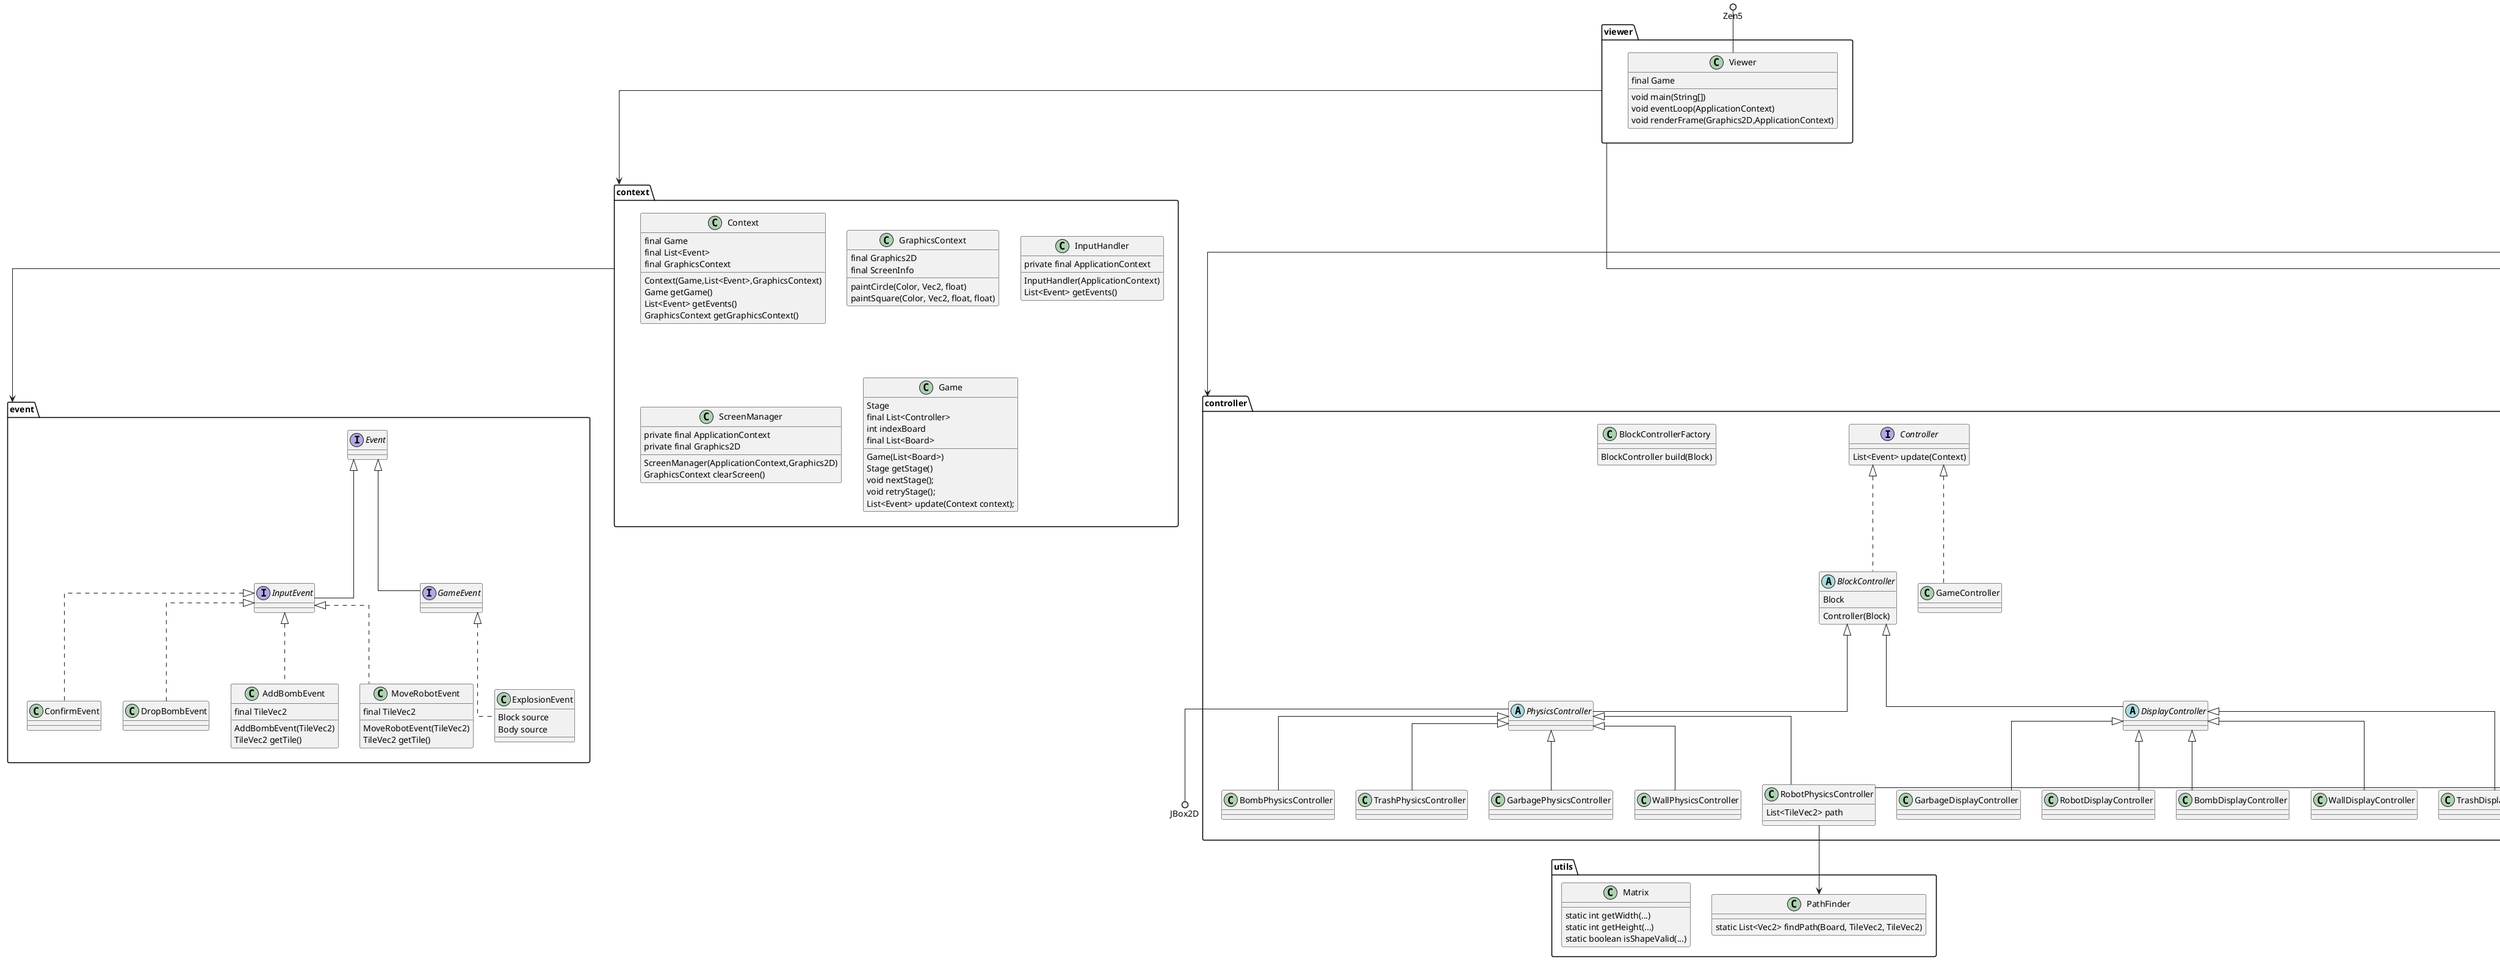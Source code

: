@startuml

skinparam linetype ortho

package utils {
  class PathFinder {
    static List<Vec2> findPath(Board, TileVec2, TileVec2)
  }

  class Matrix {
    static int getWidth(...)
    static int getHeight(...)
    static boolean isShapeValid(...)
  }
}

package viewer {
  class Viewer {
    final Game
    void main(String[])
    void eventLoop(ApplicationContext)
    void renderFrame(Graphics2D,ApplicationContext)
  }
}

package context {
  class Context {
    Context(Game,List<Event>,GraphicsContext)
    final Game
    final List<Event>
    final GraphicsContext
    Game getGame()
    List<Event> getEvents()
    GraphicsContext getGraphicsContext()
  }

  class GraphicsContext {
    final Graphics2D
    final ScreenInfo
    paintCircle(Color, Vec2, float)
    paintSquare(Color, Vec2, float, float)
  }

  class InputHandler {
    private final ApplicationContext
    InputHandler(ApplicationContext)
    List<Event> getEvents()
  }

  class ScreenManager {
    private final ApplicationContext
    private final Graphics2D
    ScreenManager(ApplicationContext,Graphics2D)
    GraphicsContext clearScreen()
  }

  class Game {
    Stage
    final List<Controller>
    int indexBoard
    final List<Board>
    Game(List<Board>)
    Stage getStage()
    void nextStage();
    void retryStage();
    List<Event> update(Context context);
  }
}

package event {
  interface Event

  interface InputEvent implements Event
  interface GameEvent implements Event

  class DropBombEvent implements InputEvent

  class AddBombEvent implements InputEvent {
    final TileVec2
    AddBombEvent(TileVec2)
    TileVec2 getTile()
  }

  class MoveRobotEvent implements InputEvent {
    final TileVec2
    MoveRobotEvent(TileVec2)
    TileVec2 getTile()
  }

  class ConfirmEvent implements InputEvent

  class ExplosionEvent implements GameEvent {
    Block source
    Body source
  }
}

package board {
  class Board {
    Board(width, height)
    BlockType getBlockTypeAt(TileVec2)
    BlockType setBlockTypeAt(TileVec2, BlockType)
  }

  class BoardParser {
    static Board parse(File)
  }

  class BoardValidator {
    static bool validate(Board)
  }

  class BoardConverter {
    static Board worldToBoard(List<Block>)
    static List<Block> boardToWorld(Board)
  }

  class TileVec2 {
    static final int TILE_DIM
    static TileVec2 fromVec2(Vec2)

    Vec2
    TileVec2(col, row)
    Vec2 toPixelPos()
  }
}

package model {
  enum BlockType {
    FREE
    WALL
    TRASH
    GARBAGE
    ROBOT
    BOMB

    boolean isBounding()
    boolean mustBeReachable()
    boolean isTraversable()
    boolean isMovableByExplosion()
  }

  class BlockFactory {
    Block build(BlockType, TileVec2)
  }

  abstract class Block {
    BlockType
    List<Controller>
    Vec2

    Block(BlockType, List<Controller>, Vec2)
    void setPos(Vec2)
    BlockType getBlockType()
    Vec2 getPos()
    TileVec2 getTile()
    List<Event> update(Context)
  }

  class WallBlock extends Block
  class TrashBlock extends Block
  class BombBlock extends Block
  class GarbageBlock extends Block
  class RobotBlock extends Block

  class Stage {
    List<Block>
    Board
    Stage(Board)
    List<Block> getBlocks()
    List<Event> update(Context)
    bool isCleared()
  }
}

package controller {
  interface Controller {
    List<Event> update(Context)
  }

  abstract class BlockController implements Controller {
    Block
    Controller(Block)
  }

  class BlockControllerFactory {
    BlockController build(Block)
  }

  class GameController implements Controller

  abstract class PhysicsController extends BlockController
  abstract class DisplayController extends BlockController

  class WallPhysicsController extends PhysicsController
  class WallDisplayController extends DisplayController

  class TrashPhysicsController extends PhysicsController
  class TrashDisplayController extends DisplayController

  class GarbagePhysicsController extends PhysicsController
  class GarbageDisplayController extends DisplayController

  class RobotPhysicsController extends PhysicsController {
    List<TileVec2> path
  }

  class RobotDisplayController extends DisplayController

  class BombPhysicsController extends PhysicsController
  class BombDisplayController extends DisplayController
}

RobotPhysicsController --> PathFinder
RobotPhysicsController --> BoardConverter

Stage --> BoardConverter

PhysicsController --() JBox2D
Zen5 ()-- Viewer

viewer --> context
viewer --> model

context --> event

model --> controller

board --> model

@enduml
